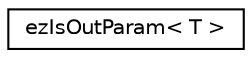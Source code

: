 digraph "Graphical Class Hierarchy"
{
 // LATEX_PDF_SIZE
  edge [fontname="Helvetica",fontsize="10",labelfontname="Helvetica",labelfontsize="10"];
  node [fontname="Helvetica",fontsize="10",shape=record];
  rankdir="LR";
  Node0 [label="ezIsOutParam\< T \>",height=0.2,width=0.4,color="black", fillcolor="white", style="filled",URL="$d0/dd6/structez_is_out_param.htm",tooltip=" "];
}
